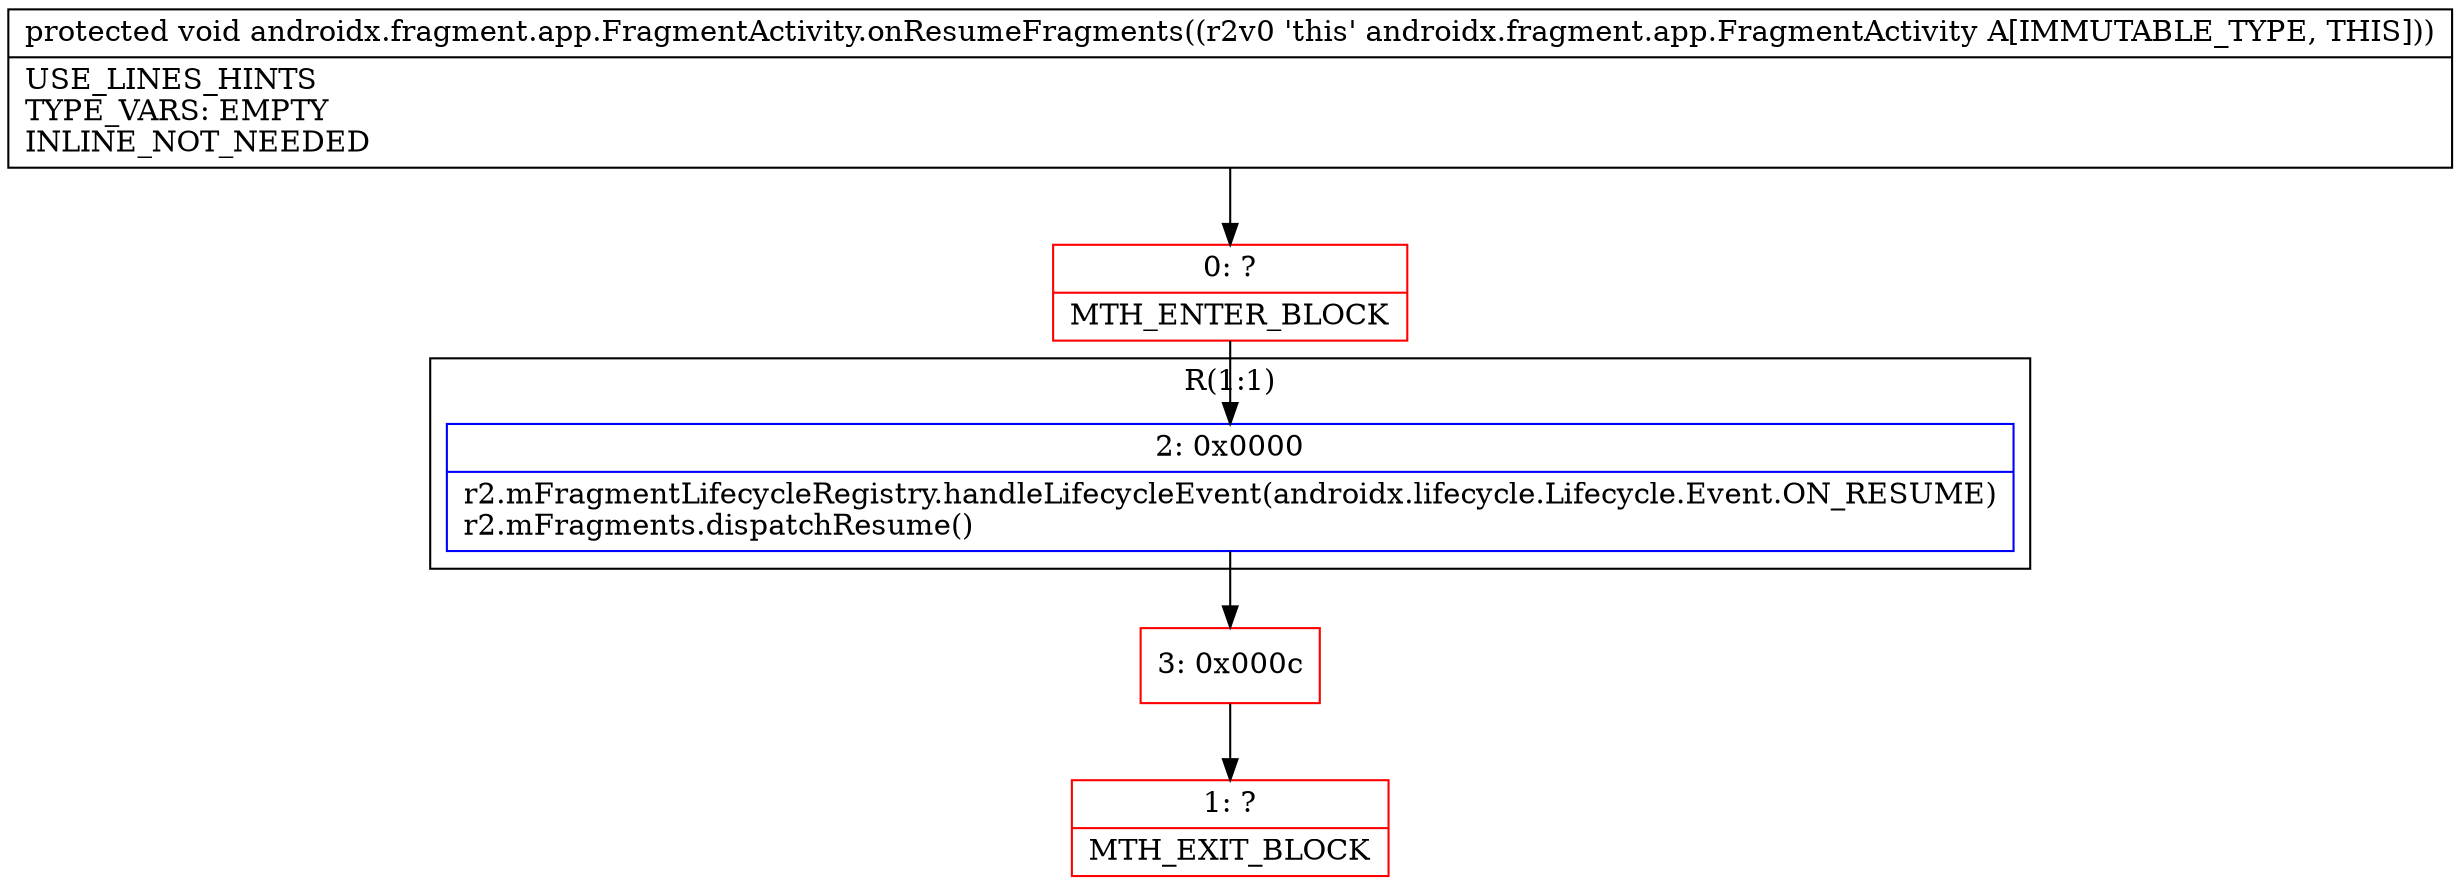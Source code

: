 digraph "CFG forandroidx.fragment.app.FragmentActivity.onResumeFragments()V" {
subgraph cluster_Region_567809579 {
label = "R(1:1)";
node [shape=record,color=blue];
Node_2 [shape=record,label="{2\:\ 0x0000|r2.mFragmentLifecycleRegistry.handleLifecycleEvent(androidx.lifecycle.Lifecycle.Event.ON_RESUME)\lr2.mFragments.dispatchResume()\l}"];
}
Node_0 [shape=record,color=red,label="{0\:\ ?|MTH_ENTER_BLOCK\l}"];
Node_3 [shape=record,color=red,label="{3\:\ 0x000c}"];
Node_1 [shape=record,color=red,label="{1\:\ ?|MTH_EXIT_BLOCK\l}"];
MethodNode[shape=record,label="{protected void androidx.fragment.app.FragmentActivity.onResumeFragments((r2v0 'this' androidx.fragment.app.FragmentActivity A[IMMUTABLE_TYPE, THIS]))  | USE_LINES_HINTS\lTYPE_VARS: EMPTY\lINLINE_NOT_NEEDED\l}"];
MethodNode -> Node_0;Node_2 -> Node_3;
Node_0 -> Node_2;
Node_3 -> Node_1;
}

